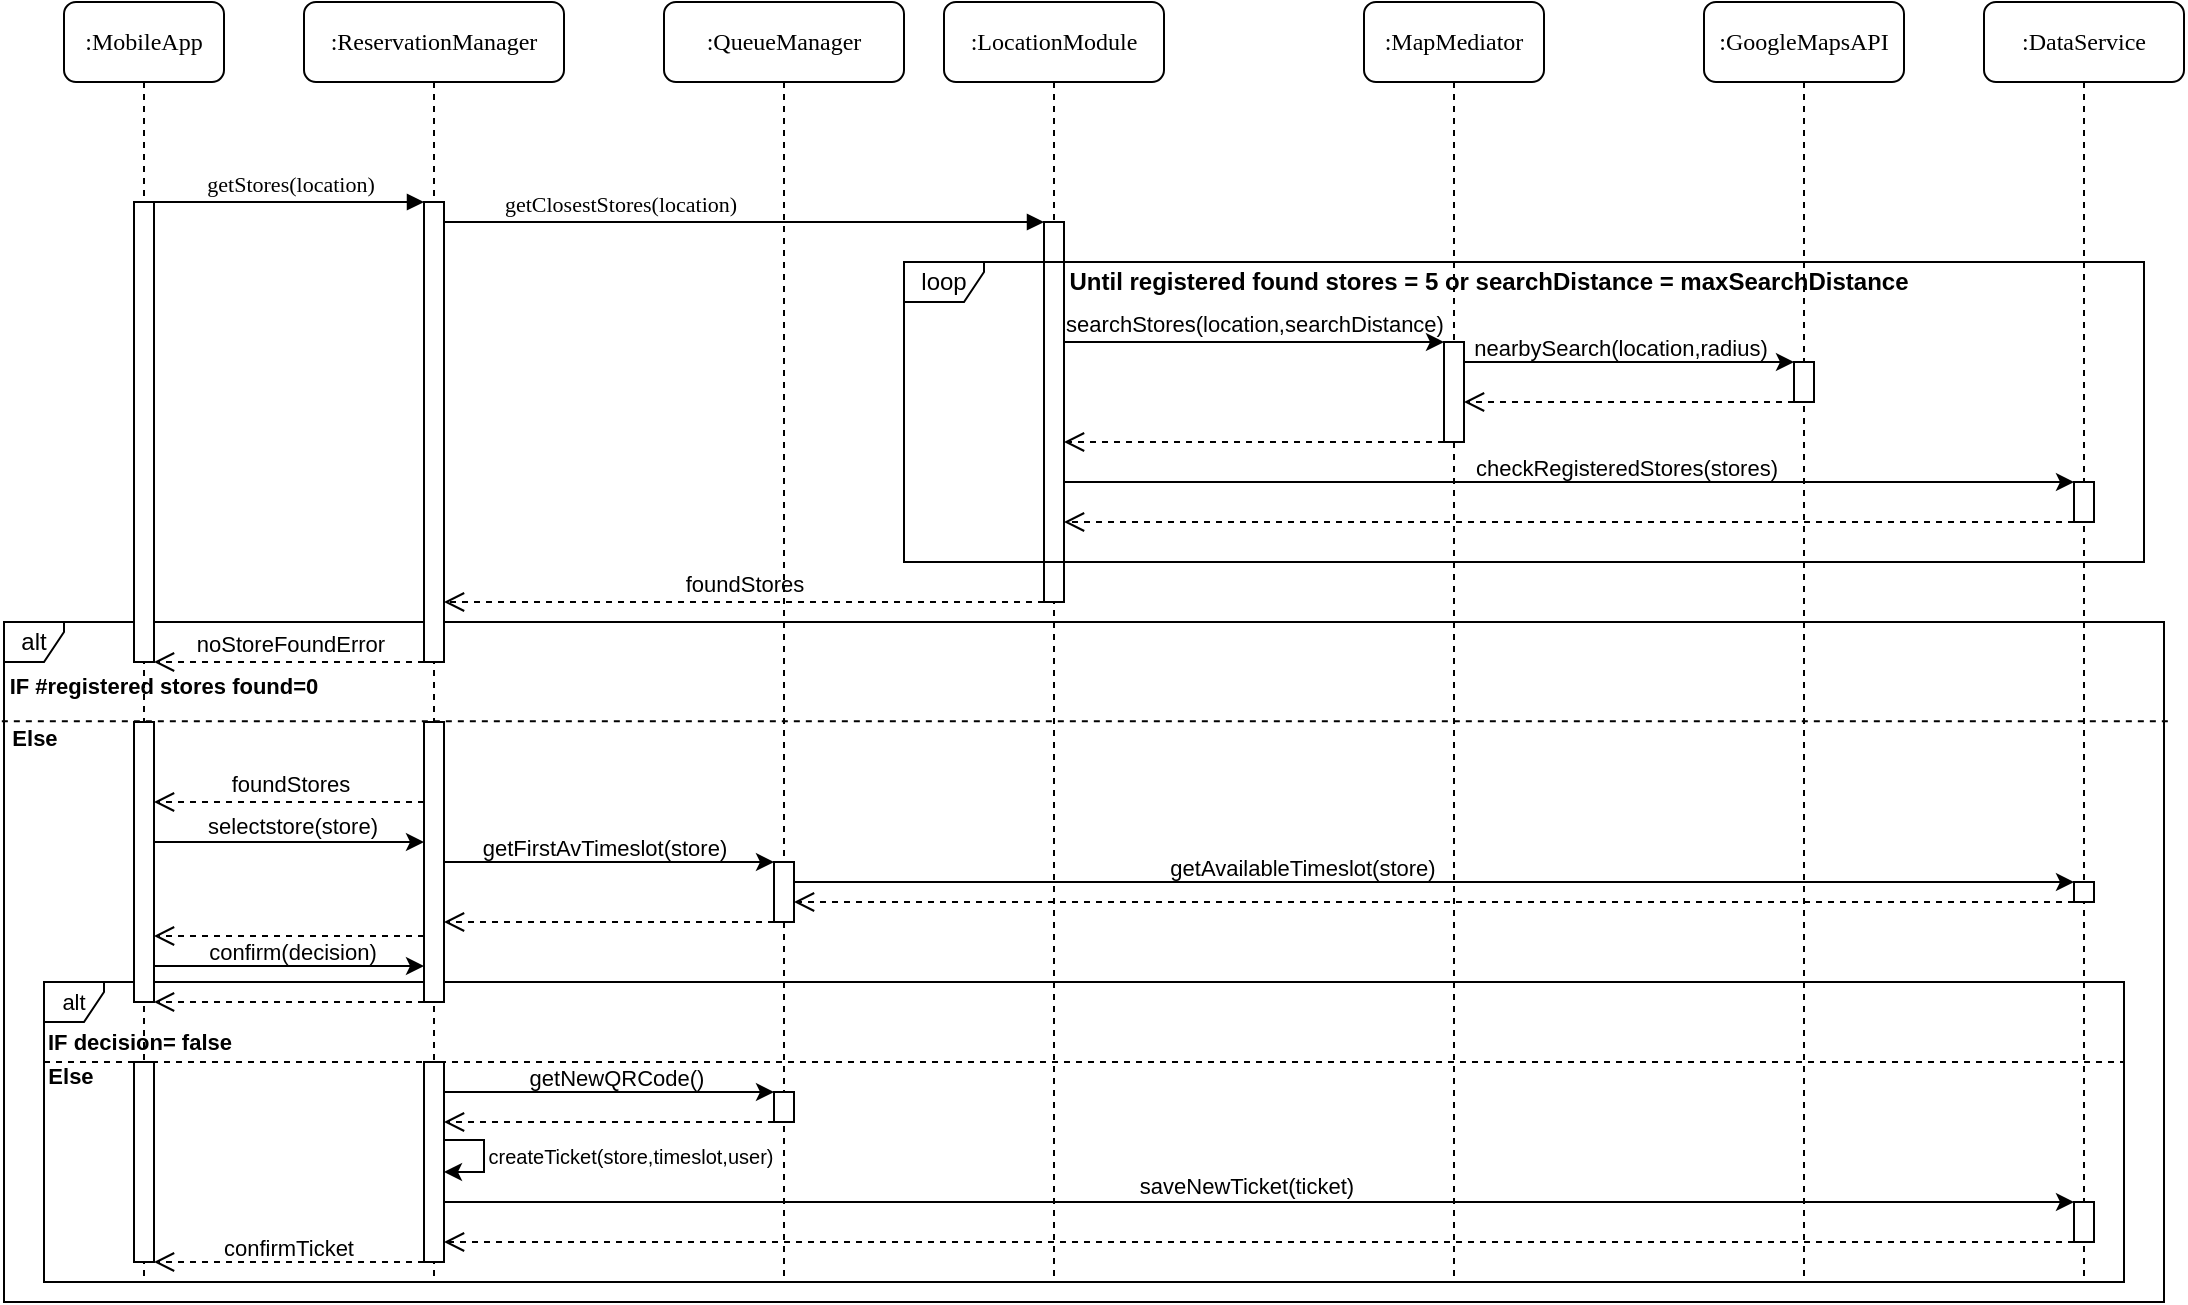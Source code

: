 <mxfile version="13.9.9" type="device"><diagram name="Page-1" id="13e1069c-82ec-6db2-03f1-153e76fe0fe0"><mxGraphModel dx="853" dy="493" grid="1" gridSize="10" guides="1" tooltips="1" connect="1" arrows="1" fold="1" page="1" pageScale="1" pageWidth="1100" pageHeight="850" background="#ffffff" math="0" shadow="0"><root><mxCell id="0"/><mxCell id="1" parent="0"/><mxCell id="Kjj-f9gz36GSLxjsLu7W-40" value="alt" style="shape=umlFrame;whiteSpace=wrap;html=1;labelBackgroundColor=none;fontSize=11;width=30;height=20;" vertex="1" parent="1"><mxGeometry x="30" y="570" width="1040" height="150" as="geometry"/></mxCell><mxCell id="Kjj-f9gz36GSLxjsLu7W-19" value="alt" style="shape=umlFrame;whiteSpace=wrap;html=1;labelBackgroundColor=none;width=30;height=20;" vertex="1" parent="1"><mxGeometry x="10" y="390" width="1080" height="340" as="geometry"/></mxCell><mxCell id="7baba1c4bc27f4b0-2" value=":ReservationManager" style="shape=umlLifeline;perimeter=lifelinePerimeter;whiteSpace=wrap;html=1;container=1;collapsible=0;recursiveResize=0;outlineConnect=0;rounded=1;shadow=0;comic=0;labelBackgroundColor=none;strokeWidth=1;fontFamily=Verdana;fontSize=12;align=center;" parent="1" vertex="1"><mxGeometry x="160" y="80" width="130" height="640" as="geometry"/></mxCell><mxCell id="7baba1c4bc27f4b0-10" value="" style="html=1;points=[];perimeter=orthogonalPerimeter;rounded=0;shadow=0;comic=0;labelBackgroundColor=none;strokeWidth=1;fontFamily=Verdana;fontSize=12;align=center;" parent="7baba1c4bc27f4b0-2" vertex="1"><mxGeometry x="60" y="100" width="10" height="230" as="geometry"/></mxCell><mxCell id="Kjj-f9gz36GSLxjsLu7W-27" value="" style="html=1;points=[];perimeter=orthogonalPerimeter;rounded=0;shadow=0;comic=0;labelBackgroundColor=none;strokeWidth=1;fontFamily=Verdana;fontSize=12;align=center;" vertex="1" parent="7baba1c4bc27f4b0-2"><mxGeometry x="60" y="360" width="10" height="140" as="geometry"/></mxCell><mxCell id="Kjj-f9gz36GSLxjsLu7W-51" value="" style="html=1;points=[];perimeter=orthogonalPerimeter;rounded=0;shadow=0;comic=0;labelBackgroundColor=none;strokeWidth=1;fontFamily=Verdana;fontSize=12;align=center;" vertex="1" parent="7baba1c4bc27f4b0-2"><mxGeometry x="60" y="530" width="10" height="100" as="geometry"/></mxCell><mxCell id="Kjj-f9gz36GSLxjsLu7W-60" style="edgeStyle=orthogonalEdgeStyle;rounded=0;orthogonalLoop=1;jettySize=auto;html=1;fontSize=11;" edge="1" parent="7baba1c4bc27f4b0-2" source="Kjj-f9gz36GSLxjsLu7W-51" target="Kjj-f9gz36GSLxjsLu7W-51"><mxGeometry relative="1" as="geometry"><Array as="points"><mxPoint x="90" y="569"/><mxPoint x="90" y="585"/></Array></mxGeometry></mxCell><mxCell id="Kjj-f9gz36GSLxjsLu7W-61" value="createTicket(store,timeslot,user)" style="edgeLabel;html=1;align=center;verticalAlign=middle;resizable=0;points=[];fontSize=10;labelBackgroundColor=none;" vertex="1" connectable="0" parent="Kjj-f9gz36GSLxjsLu7W-60"><mxGeometry x="0.226" relative="1" as="geometry"><mxPoint x="72.97" y="-6.29" as="offset"/></mxGeometry></mxCell><mxCell id="7baba1c4bc27f4b0-3" value=":QueueManager" style="shape=umlLifeline;perimeter=lifelinePerimeter;whiteSpace=wrap;html=1;container=1;collapsible=0;recursiveResize=0;outlineConnect=0;rounded=1;shadow=0;comic=0;labelBackgroundColor=none;strokeWidth=1;fontFamily=Verdana;fontSize=12;align=center;" parent="1" vertex="1"><mxGeometry x="340" y="80" width="120" height="640" as="geometry"/></mxCell><mxCell id="Kjj-f9gz36GSLxjsLu7W-35" value="" style="html=1;points=[];perimeter=orthogonalPerimeter;rounded=0;shadow=0;comic=0;labelBackgroundColor=none;strokeWidth=1;fontFamily=Verdana;fontSize=12;align=center;" vertex="1" parent="7baba1c4bc27f4b0-3"><mxGeometry x="55" y="430" width="10" height="30" as="geometry"/></mxCell><mxCell id="Kjj-f9gz36GSLxjsLu7W-53" value="" style="html=1;points=[];perimeter=orthogonalPerimeter;rounded=0;shadow=0;comic=0;labelBackgroundColor=none;strokeWidth=1;fontFamily=Verdana;fontSize=12;align=center;" vertex="1" parent="7baba1c4bc27f4b0-3"><mxGeometry x="55" y="545" width="10" height="15" as="geometry"/></mxCell><mxCell id="7baba1c4bc27f4b0-4" value=":LocationModule" style="shape=umlLifeline;perimeter=lifelinePerimeter;whiteSpace=wrap;html=1;container=1;collapsible=0;recursiveResize=0;outlineConnect=0;rounded=1;shadow=0;comic=0;labelBackgroundColor=none;strokeWidth=1;fontFamily=Verdana;fontSize=12;align=center;" parent="1" vertex="1"><mxGeometry x="480" y="80" width="110" height="640" as="geometry"/></mxCell><mxCell id="Kjj-f9gz36GSLxjsLu7W-1" value="" style="html=1;points=[];perimeter=orthogonalPerimeter;rounded=0;shadow=0;comic=0;labelBackgroundColor=none;strokeWidth=1;fontFamily=Verdana;fontSize=12;align=center;" vertex="1" parent="7baba1c4bc27f4b0-4"><mxGeometry x="50" y="110" width="10" height="190" as="geometry"/></mxCell><mxCell id="7baba1c4bc27f4b0-5" value=":MapMediator" style="shape=umlLifeline;perimeter=lifelinePerimeter;whiteSpace=wrap;html=1;container=1;collapsible=0;recursiveResize=0;outlineConnect=0;rounded=1;shadow=0;comic=0;labelBackgroundColor=none;strokeWidth=1;fontFamily=Verdana;fontSize=12;align=center;" parent="1" vertex="1"><mxGeometry x="690" y="80" width="90" height="640" as="geometry"/></mxCell><mxCell id="Kjj-f9gz36GSLxjsLu7W-6" value="" style="html=1;points=[];perimeter=orthogonalPerimeter;rounded=0;shadow=0;comic=0;labelBackgroundColor=none;strokeWidth=1;fontFamily=Verdana;fontSize=12;align=center;" vertex="1" parent="7baba1c4bc27f4b0-5"><mxGeometry x="40" y="170" width="10" height="50" as="geometry"/></mxCell><mxCell id="7baba1c4bc27f4b0-6" value=":GoogleMapsAPI" style="shape=umlLifeline;perimeter=lifelinePerimeter;whiteSpace=wrap;html=1;container=1;collapsible=0;recursiveResize=0;outlineConnect=0;rounded=1;shadow=0;comic=0;labelBackgroundColor=none;strokeWidth=1;fontFamily=Verdana;fontSize=12;align=center;" parent="1" vertex="1"><mxGeometry x="860" y="80" width="100" height="640" as="geometry"/></mxCell><mxCell id="Kjj-f9gz36GSLxjsLu7W-9" value="" style="html=1;points=[];perimeter=orthogonalPerimeter;rounded=0;shadow=0;comic=0;labelBackgroundColor=none;strokeWidth=1;fontFamily=Verdana;fontSize=12;align=center;" vertex="1" parent="7baba1c4bc27f4b0-6"><mxGeometry x="45" y="180" width="10" height="20" as="geometry"/></mxCell><mxCell id="7baba1c4bc27f4b0-7" value=":DataService" style="shape=umlLifeline;perimeter=lifelinePerimeter;whiteSpace=wrap;html=1;container=1;collapsible=0;recursiveResize=0;outlineConnect=0;rounded=1;shadow=0;comic=0;labelBackgroundColor=none;strokeWidth=1;fontFamily=Verdana;fontSize=12;align=center;" parent="1" vertex="1"><mxGeometry x="1000" y="80" width="100" height="640" as="geometry"/></mxCell><mxCell id="Kjj-f9gz36GSLxjsLu7W-15" value="" style="html=1;points=[];perimeter=orthogonalPerimeter;rounded=0;shadow=0;comic=0;labelBackgroundColor=none;strokeWidth=1;fontFamily=Verdana;fontSize=12;align=center;" vertex="1" parent="7baba1c4bc27f4b0-7"><mxGeometry x="45" y="240" width="10" height="20" as="geometry"/></mxCell><mxCell id="Kjj-f9gz36GSLxjsLu7W-75" value="" style="html=1;points=[];perimeter=orthogonalPerimeter;rounded=0;shadow=0;comic=0;labelBackgroundColor=none;strokeWidth=1;fontFamily=Verdana;fontSize=12;align=center;" vertex="1" parent="7baba1c4bc27f4b0-7"><mxGeometry x="45" y="440" width="10" height="10" as="geometry"/></mxCell><mxCell id="7baba1c4bc27f4b0-8" value=":MobileApp" style="shape=umlLifeline;perimeter=lifelinePerimeter;whiteSpace=wrap;html=1;container=1;collapsible=0;recursiveResize=0;outlineConnect=0;rounded=1;shadow=0;comic=0;labelBackgroundColor=none;strokeWidth=1;fontFamily=Verdana;fontSize=12;align=center;" parent="1" vertex="1"><mxGeometry x="40" y="80" width="80" height="640" as="geometry"/></mxCell><mxCell id="7baba1c4bc27f4b0-9" value="" style="html=1;points=[];perimeter=orthogonalPerimeter;rounded=0;shadow=0;comic=0;labelBackgroundColor=none;strokeWidth=1;fontFamily=Verdana;fontSize=12;align=center;" parent="7baba1c4bc27f4b0-8" vertex="1"><mxGeometry x="35" y="100" width="10" height="230" as="geometry"/></mxCell><mxCell id="Kjj-f9gz36GSLxjsLu7W-30" value="" style="html=1;points=[];perimeter=orthogonalPerimeter;rounded=0;shadow=0;comic=0;labelBackgroundColor=none;strokeWidth=1;fontFamily=Verdana;fontSize=12;align=center;" vertex="1" parent="7baba1c4bc27f4b0-8"><mxGeometry x="35" y="360" width="10" height="140" as="geometry"/></mxCell><mxCell id="Kjj-f9gz36GSLxjsLu7W-52" value="" style="html=1;points=[];perimeter=orthogonalPerimeter;rounded=0;shadow=0;comic=0;labelBackgroundColor=none;strokeWidth=1;fontFamily=Verdana;fontSize=12;align=center;" vertex="1" parent="7baba1c4bc27f4b0-8"><mxGeometry x="35" y="530" width="10" height="100" as="geometry"/></mxCell><mxCell id="7baba1c4bc27f4b0-11" value="getStores(location)" style="html=1;verticalAlign=bottom;endArrow=block;entryX=0;entryY=0;labelBackgroundColor=none;fontFamily=Verdana;fontSize=11;edgeStyle=elbowEdgeStyle;elbow=vertical;" parent="1" source="7baba1c4bc27f4b0-9" target="7baba1c4bc27f4b0-10" edge="1"><mxGeometry relative="1" as="geometry"><mxPoint x="220" y="190" as="sourcePoint"/></mxGeometry></mxCell><mxCell id="7baba1c4bc27f4b0-14" value="getClosestStores(location)" style="html=1;verticalAlign=bottom;endArrow=block;labelBackgroundColor=none;fontFamily=Verdana;fontSize=11;edgeStyle=elbowEdgeStyle;elbow=vertical;" parent="1" source="7baba1c4bc27f4b0-10" target="Kjj-f9gz36GSLxjsLu7W-1" edge="1"><mxGeometry x="-0.414" relative="1" as="geometry"><mxPoint x="233.0" y="190" as="sourcePoint"/><mxPoint x="530" y="190" as="targetPoint"/><Array as="points"><mxPoint x="503" y="190"/><mxPoint x="653" y="200"/></Array><mxPoint as="offset"/></mxGeometry></mxCell><mxCell id="Kjj-f9gz36GSLxjsLu7W-4" value="Until registered found stores = 5 or searchDistance = maxSearchDistance" style="text;html=1;strokeColor=none;fillColor=none;align=center;verticalAlign=middle;whiteSpace=wrap;rounded=0;fontStyle=1" vertex="1" parent="1"><mxGeometry x="530" y="210" width="445" height="20" as="geometry"/></mxCell><mxCell id="Kjj-f9gz36GSLxjsLu7W-7" style="edgeStyle=orthogonalEdgeStyle;rounded=0;orthogonalLoop=1;jettySize=auto;html=1;" edge="1" parent="1" source="Kjj-f9gz36GSLxjsLu7W-1" target="Kjj-f9gz36GSLxjsLu7W-6"><mxGeometry relative="1" as="geometry"><Array as="points"><mxPoint x="600" y="250"/><mxPoint x="600" y="250"/></Array></mxGeometry></mxCell><mxCell id="Kjj-f9gz36GSLxjsLu7W-8" value="searchStores(location,searchDistance)" style="edgeLabel;html=1;align=center;verticalAlign=middle;resizable=0;points=[];labelBackgroundColor=none;fontSize=11;" vertex="1" connectable="0" parent="Kjj-f9gz36GSLxjsLu7W-7"><mxGeometry x="0.333" y="-1" relative="1" as="geometry"><mxPoint x="-31.33" y="-10" as="offset"/></mxGeometry></mxCell><mxCell id="Kjj-f9gz36GSLxjsLu7W-10" style="edgeStyle=orthogonalEdgeStyle;rounded=0;orthogonalLoop=1;jettySize=auto;html=1;" edge="1" parent="1" source="Kjj-f9gz36GSLxjsLu7W-6" target="Kjj-f9gz36GSLxjsLu7W-9"><mxGeometry relative="1" as="geometry"><Array as="points"><mxPoint x="840" y="260"/><mxPoint x="840" y="260"/></Array></mxGeometry></mxCell><mxCell id="Kjj-f9gz36GSLxjsLu7W-11" value="nearbySearch(location,radius)" style="edgeLabel;html=1;align=center;verticalAlign=middle;resizable=0;points=[];labelBackgroundColor=none;fontSize=11;" vertex="1" connectable="0" parent="Kjj-f9gz36GSLxjsLu7W-10"><mxGeometry x="-0.22" y="-1" relative="1" as="geometry"><mxPoint x="13.17" y="-8" as="offset"/></mxGeometry></mxCell><mxCell id="Kjj-f9gz36GSLxjsLu7W-12" value="" style="html=1;verticalAlign=bottom;endArrow=open;dashed=1;endSize=8;" edge="1" parent="1" source="Kjj-f9gz36GSLxjsLu7W-9" target="Kjj-f9gz36GSLxjsLu7W-6"><mxGeometry relative="1" as="geometry"><mxPoint x="850" y="280" as="sourcePoint"/><mxPoint x="770" y="280" as="targetPoint"/><Array as="points"><mxPoint x="840" y="280"/></Array></mxGeometry></mxCell><mxCell id="Kjj-f9gz36GSLxjsLu7W-13" value="" style="html=1;verticalAlign=bottom;endArrow=open;dashed=1;endSize=8;" edge="1" parent="1" source="Kjj-f9gz36GSLxjsLu7W-6" target="Kjj-f9gz36GSLxjsLu7W-1"><mxGeometry relative="1" as="geometry"><mxPoint x="710" y="300" as="sourcePoint"/><mxPoint x="630" y="300" as="targetPoint"/><Array as="points"><mxPoint x="640" y="300"/></Array></mxGeometry></mxCell><mxCell id="Kjj-f9gz36GSLxjsLu7W-16" style="edgeStyle=orthogonalEdgeStyle;rounded=0;orthogonalLoop=1;jettySize=auto;html=1;" edge="1" parent="1" source="Kjj-f9gz36GSLxjsLu7W-1" target="Kjj-f9gz36GSLxjsLu7W-15"><mxGeometry relative="1" as="geometry"><Array as="points"><mxPoint x="790" y="320"/><mxPoint x="790" y="320"/></Array></mxGeometry></mxCell><mxCell id="Kjj-f9gz36GSLxjsLu7W-17" value="checkRegisteredStores(stores)" style="edgeLabel;html=1;align=center;verticalAlign=middle;resizable=0;points=[];labelBackgroundColor=none;fontSize=11;" vertex="1" connectable="0" parent="Kjj-f9gz36GSLxjsLu7W-16"><mxGeometry x="0.025" relative="1" as="geometry"><mxPoint x="21.38" y="-7" as="offset"/></mxGeometry></mxCell><mxCell id="Kjj-f9gz36GSLxjsLu7W-18" value="" style="html=1;verticalAlign=bottom;endArrow=open;dashed=1;endSize=8;" edge="1" parent="1" source="Kjj-f9gz36GSLxjsLu7W-15" target="Kjj-f9gz36GSLxjsLu7W-1"><mxGeometry relative="1" as="geometry"><mxPoint x="790" y="350" as="sourcePoint"/><mxPoint x="600" y="350" as="targetPoint"/><Array as="points"><mxPoint x="700" y="340"/></Array></mxGeometry></mxCell><mxCell id="Kjj-f9gz36GSLxjsLu7W-20" value="IF #registered stores found=0" style="text;html=1;strokeColor=none;fillColor=none;align=center;verticalAlign=middle;whiteSpace=wrap;rounded=0;labelBackgroundColor=none;fontStyle=1;fontSize=11;" vertex="1" parent="1"><mxGeometry x="11" y="410" width="158" height="23" as="geometry"/></mxCell><mxCell id="Kjj-f9gz36GSLxjsLu7W-21" value="foundStores" style="html=1;verticalAlign=bottom;endArrow=open;dashed=1;endSize=8;fontSize=11;labelBackgroundColor=none;" edge="1" parent="1" source="Kjj-f9gz36GSLxjsLu7W-1" target="7baba1c4bc27f4b0-10"><mxGeometry relative="1" as="geometry"><mxPoint x="540" y="370" as="sourcePoint"/><mxPoint x="460" y="370" as="targetPoint"/><Array as="points"><mxPoint x="470" y="380"/></Array></mxGeometry></mxCell><mxCell id="Kjj-f9gz36GSLxjsLu7W-23" value="noStoreFoundError" style="html=1;verticalAlign=bottom;endArrow=open;dashed=1;endSize=8;fontSize=11;labelBackgroundColor=none;" edge="1" parent="1" source="7baba1c4bc27f4b0-10" target="7baba1c4bc27f4b0-9"><mxGeometry relative="1" as="geometry"><mxPoint x="400" y="446.58" as="sourcePoint"/><mxPoint x="100" y="446.58" as="targetPoint"/><Array as="points"><mxPoint x="160" y="410"/></Array></mxGeometry></mxCell><mxCell id="Kjj-f9gz36GSLxjsLu7W-24" value="" style="endArrow=none;dashed=1;html=1;fontSize=11;exitX=-0.001;exitY=0.146;exitDx=0;exitDy=0;exitPerimeter=0;entryX=1.003;entryY=0.146;entryDx=0;entryDy=0;entryPerimeter=0;" edge="1" parent="1" source="Kjj-f9gz36GSLxjsLu7W-19" target="Kjj-f9gz36GSLxjsLu7W-19"><mxGeometry width="50" height="50" relative="1" as="geometry"><mxPoint x="410" y="520" as="sourcePoint"/><mxPoint x="460" y="470" as="targetPoint"/></mxGeometry></mxCell><mxCell id="Kjj-f9gz36GSLxjsLu7W-25" value="Else" style="text;html=1;strokeColor=none;fillColor=none;align=center;verticalAlign=middle;whiteSpace=wrap;rounded=0;labelBackgroundColor=none;fontStyle=1;fontSize=11;" vertex="1" parent="1"><mxGeometry x="11" y="441" width="29" height="13" as="geometry"/></mxCell><mxCell id="Kjj-f9gz36GSLxjsLu7W-28" value="foundStores" style="html=1;verticalAlign=bottom;endArrow=open;dashed=1;endSize=8;fontSize=11;labelBackgroundColor=none;" edge="1" parent="1" source="Kjj-f9gz36GSLxjsLu7W-27" target="Kjj-f9gz36GSLxjsLu7W-30"><mxGeometry relative="1" as="geometry"><mxPoint x="220" y="480" as="sourcePoint"/><mxPoint x="170" y="480" as="targetPoint"/><Array as="points"><mxPoint x="150" y="480"/></Array></mxGeometry></mxCell><mxCell id="Kjj-f9gz36GSLxjsLu7W-32" style="edgeStyle=orthogonalEdgeStyle;rounded=0;orthogonalLoop=1;jettySize=auto;html=1;fontSize=11;" edge="1" parent="1" source="Kjj-f9gz36GSLxjsLu7W-30"><mxGeometry relative="1" as="geometry"><mxPoint x="220" y="500" as="targetPoint"/><Array as="points"><mxPoint x="150" y="500"/><mxPoint x="150" y="500"/></Array></mxGeometry></mxCell><mxCell id="Kjj-f9gz36GSLxjsLu7W-33" value="selectstore(store)" style="edgeLabel;html=1;align=center;verticalAlign=middle;resizable=0;points=[];fontSize=11;labelBackgroundColor=none;" vertex="1" connectable="0" parent="Kjj-f9gz36GSLxjsLu7W-32"><mxGeometry x="0.09" relative="1" as="geometry"><mxPoint x="-4.33" y="-8" as="offset"/></mxGeometry></mxCell><mxCell id="Kjj-f9gz36GSLxjsLu7W-36" style="edgeStyle=orthogonalEdgeStyle;rounded=0;orthogonalLoop=1;jettySize=auto;html=1;fontSize=11;" edge="1" parent="1" target="Kjj-f9gz36GSLxjsLu7W-35"><mxGeometry relative="1" as="geometry"><mxPoint x="230" y="510" as="sourcePoint"/><Array as="points"><mxPoint x="320" y="510"/><mxPoint x="320" y="510"/></Array></mxGeometry></mxCell><mxCell id="Kjj-f9gz36GSLxjsLu7W-37" value="getFirstAvTimeslot(store)" style="edgeLabel;html=1;align=center;verticalAlign=middle;resizable=0;points=[];fontSize=11;labelBackgroundColor=none;" vertex="1" connectable="0" parent="Kjj-f9gz36GSLxjsLu7W-36"><mxGeometry x="0.132" y="-1" relative="1" as="geometry"><mxPoint x="-14.1" y="-8" as="offset"/></mxGeometry></mxCell><mxCell id="Kjj-f9gz36GSLxjsLu7W-38" value="" style="html=1;verticalAlign=bottom;endArrow=open;dashed=1;endSize=8;fontSize=11;" edge="1" parent="1" source="Kjj-f9gz36GSLxjsLu7W-35" target="Kjj-f9gz36GSLxjsLu7W-27"><mxGeometry relative="1" as="geometry"><mxPoint x="395.0" y="530" as="sourcePoint"/><mxPoint x="230" y="530" as="targetPoint"/><Array as="points"><mxPoint x="325" y="540"/></Array></mxGeometry></mxCell><mxCell id="Kjj-f9gz36GSLxjsLu7W-39" value="" style="html=1;verticalAlign=bottom;endArrow=open;dashed=1;endSize=8;fontSize=11;" edge="1" parent="1"><mxGeometry relative="1" as="geometry"><mxPoint x="220" y="547" as="sourcePoint"/><mxPoint x="85" y="547" as="targetPoint"/><Array as="points"><mxPoint x="185" y="547"/></Array></mxGeometry></mxCell><mxCell id="Kjj-f9gz36GSLxjsLu7W-43" style="edgeStyle=orthogonalEdgeStyle;rounded=0;orthogonalLoop=1;jettySize=auto;html=1;fontSize=11;" edge="1" parent="1"><mxGeometry relative="1" as="geometry"><mxPoint x="85" y="562" as="sourcePoint"/><mxPoint x="220" y="562" as="targetPoint"/><Array as="points"><mxPoint x="160" y="562"/><mxPoint x="160" y="562"/></Array></mxGeometry></mxCell><mxCell id="Kjj-f9gz36GSLxjsLu7W-44" value="confirm(decision)" style="edgeLabel;html=1;align=center;verticalAlign=middle;resizable=0;points=[];fontSize=11;labelBackgroundColor=none;" vertex="1" connectable="0" parent="Kjj-f9gz36GSLxjsLu7W-43"><mxGeometry x="0.1" y="2" relative="1" as="geometry"><mxPoint x="-5.29" y="-5" as="offset"/></mxGeometry></mxCell><mxCell id="Kjj-f9gz36GSLxjsLu7W-41" value="IF decision= false" style="text;html=1;strokeColor=none;fillColor=none;align=center;verticalAlign=middle;whiteSpace=wrap;rounded=0;labelBackgroundColor=none;fontStyle=1;fontSize=11;" vertex="1" parent="1"><mxGeometry x="29" y="593" width="98" height="13" as="geometry"/></mxCell><mxCell id="Kjj-f9gz36GSLxjsLu7W-45" value="" style="html=1;verticalAlign=bottom;endArrow=open;dashed=1;endSize=8;fontSize=11;" edge="1" parent="1"><mxGeometry relative="1" as="geometry"><mxPoint x="220" y="580" as="sourcePoint"/><mxPoint x="85" y="580" as="targetPoint"/><Array as="points"><mxPoint x="185" y="580"/></Array></mxGeometry></mxCell><mxCell id="Kjj-f9gz36GSLxjsLu7W-49" value="" style="endArrow=none;dashed=1;html=1;fontSize=11;exitX=0;exitY=0;exitDx=0;exitDy=0;" edge="1" parent="1" source="Kjj-f9gz36GSLxjsLu7W-50"><mxGeometry width="50" height="50" relative="1" as="geometry"><mxPoint x="140" y="740" as="sourcePoint"/><mxPoint x="1070" y="610" as="targetPoint"/></mxGeometry></mxCell><mxCell id="Kjj-f9gz36GSLxjsLu7W-50" value="Else" style="text;html=1;strokeColor=none;fillColor=none;align=center;verticalAlign=middle;whiteSpace=wrap;rounded=0;labelBackgroundColor=none;fontStyle=1;fontSize=11;" vertex="1" parent="1"><mxGeometry x="30" y="610" width="27" height="13" as="geometry"/></mxCell><mxCell id="Kjj-f9gz36GSLxjsLu7W-54" style="edgeStyle=orthogonalEdgeStyle;rounded=0;orthogonalLoop=1;jettySize=auto;html=1;fontSize=11;" edge="1" parent="1" source="Kjj-f9gz36GSLxjsLu7W-51" target="Kjj-f9gz36GSLxjsLu7W-53"><mxGeometry relative="1" as="geometry"><Array as="points"><mxPoint x="310" y="625"/><mxPoint x="310" y="625"/></Array></mxGeometry></mxCell><mxCell id="Kjj-f9gz36GSLxjsLu7W-58" value="getNewQRCode()" style="edgeLabel;html=1;align=center;verticalAlign=middle;resizable=0;points=[];fontSize=11;labelBackgroundColor=none;" vertex="1" connectable="0" parent="Kjj-f9gz36GSLxjsLu7W-54"><mxGeometry x="0.131" y="-1" relative="1" as="geometry"><mxPoint x="-8.14" y="-8.53" as="offset"/></mxGeometry></mxCell><mxCell id="Kjj-f9gz36GSLxjsLu7W-59" value="" style="html=1;verticalAlign=bottom;endArrow=open;dashed=1;endSize=8;fontSize=11;" edge="1" parent="1" source="Kjj-f9gz36GSLxjsLu7W-53" target="Kjj-f9gz36GSLxjsLu7W-51"><mxGeometry relative="1" as="geometry"><mxPoint x="385" y="640" as="sourcePoint"/><mxPoint x="250" y="640" as="targetPoint"/><Array as="points"><mxPoint x="350" y="640"/></Array></mxGeometry></mxCell><mxCell id="Kjj-f9gz36GSLxjsLu7W-68" value="" style="html=1;points=[];perimeter=orthogonalPerimeter;rounded=0;shadow=0;comic=0;labelBackgroundColor=none;strokeWidth=1;fontFamily=Verdana;fontSize=12;align=center;" vertex="1" parent="1"><mxGeometry x="1045" y="680" width="10" height="20" as="geometry"/></mxCell><mxCell id="Kjj-f9gz36GSLxjsLu7W-69" style="edgeStyle=orthogonalEdgeStyle;rounded=0;orthogonalLoop=1;jettySize=auto;html=1;fontSize=10;" edge="1" parent="1" source="Kjj-f9gz36GSLxjsLu7W-51" target="Kjj-f9gz36GSLxjsLu7W-68"><mxGeometry relative="1" as="geometry"><Array as="points"><mxPoint x="440" y="680"/><mxPoint x="440" y="680"/></Array></mxGeometry></mxCell><mxCell id="Kjj-f9gz36GSLxjsLu7W-73" value="saveNewTicket(ticket)" style="edgeLabel;html=1;align=center;verticalAlign=middle;resizable=0;points=[];fontSize=11;labelBackgroundColor=none;" vertex="1" connectable="0" parent="Kjj-f9gz36GSLxjsLu7W-69"><mxGeometry x="-0.118" y="-3" relative="1" as="geometry"><mxPoint x="41" y="-11" as="offset"/></mxGeometry></mxCell><mxCell id="Kjj-f9gz36GSLxjsLu7W-70" value="" style="html=1;verticalAlign=bottom;endArrow=open;dashed=1;endSize=8;fontSize=11;" edge="1" parent="1" source="Kjj-f9gz36GSLxjsLu7W-68" target="Kjj-f9gz36GSLxjsLu7W-51"><mxGeometry relative="1" as="geometry"><mxPoint x="445" y="700" as="sourcePoint"/><mxPoint x="310" y="700" as="targetPoint"/><Array as="points"><mxPoint x="410" y="700"/></Array></mxGeometry></mxCell><mxCell id="Kjj-f9gz36GSLxjsLu7W-71" value="" style="html=1;verticalAlign=bottom;endArrow=open;dashed=1;endSize=8;fontSize=11;" edge="1" parent="1" source="Kjj-f9gz36GSLxjsLu7W-51" target="Kjj-f9gz36GSLxjsLu7W-52"><mxGeometry relative="1" as="geometry"><mxPoint x="225" y="710" as="sourcePoint"/><mxPoint x="90" y="710" as="targetPoint"/><Array as="points"><mxPoint x="190" y="710"/></Array></mxGeometry></mxCell><mxCell id="Kjj-f9gz36GSLxjsLu7W-72" value="confirmTicket" style="edgeLabel;html=1;align=center;verticalAlign=middle;resizable=0;points=[];fontSize=11;labelBackgroundColor=none;" vertex="1" connectable="0" parent="Kjj-f9gz36GSLxjsLu7W-71"><mxGeometry x="0.076" y="2" relative="1" as="geometry"><mxPoint x="4" y="-9" as="offset"/></mxGeometry></mxCell><mxCell id="Kjj-f9gz36GSLxjsLu7W-76" style="edgeStyle=orthogonalEdgeStyle;rounded=0;orthogonalLoop=1;jettySize=auto;html=1;fontSize=10;" edge="1" parent="1" source="Kjj-f9gz36GSLxjsLu7W-35" target="Kjj-f9gz36GSLxjsLu7W-75"><mxGeometry relative="1" as="geometry"><Array as="points"><mxPoint x="730" y="520"/><mxPoint x="730" y="520"/></Array></mxGeometry></mxCell><mxCell id="Kjj-f9gz36GSLxjsLu7W-77" value="getAvailableTimeslot(store)" style="edgeLabel;html=1;align=center;verticalAlign=middle;resizable=0;points=[];fontSize=11;labelBackgroundColor=none;" vertex="1" connectable="0" parent="Kjj-f9gz36GSLxjsLu7W-76"><mxGeometry x="-0.144" y="3" relative="1" as="geometry"><mxPoint x="-20" y="-4" as="offset"/></mxGeometry></mxCell><mxCell id="Kjj-f9gz36GSLxjsLu7W-78" value="" style="html=1;verticalAlign=bottom;endArrow=open;dashed=1;endSize=8;" edge="1" parent="1" source="Kjj-f9gz36GSLxjsLu7W-75" target="Kjj-f9gz36GSLxjsLu7W-35"><mxGeometry relative="1" as="geometry"><mxPoint x="1015" y="540" as="sourcePoint"/><mxPoint x="510" y="540" as="targetPoint"/><Array as="points"><mxPoint x="670" y="530"/></Array></mxGeometry></mxCell><mxCell id="Kjj-f9gz36GSLxjsLu7W-3" value="loop" style="shape=umlFrame;whiteSpace=wrap;html=1;fontSize=12;width=40;height=20;" vertex="1" parent="1"><mxGeometry x="460" y="210" width="620" height="150" as="geometry"/></mxCell></root></mxGraphModel></diagram></mxfile>
